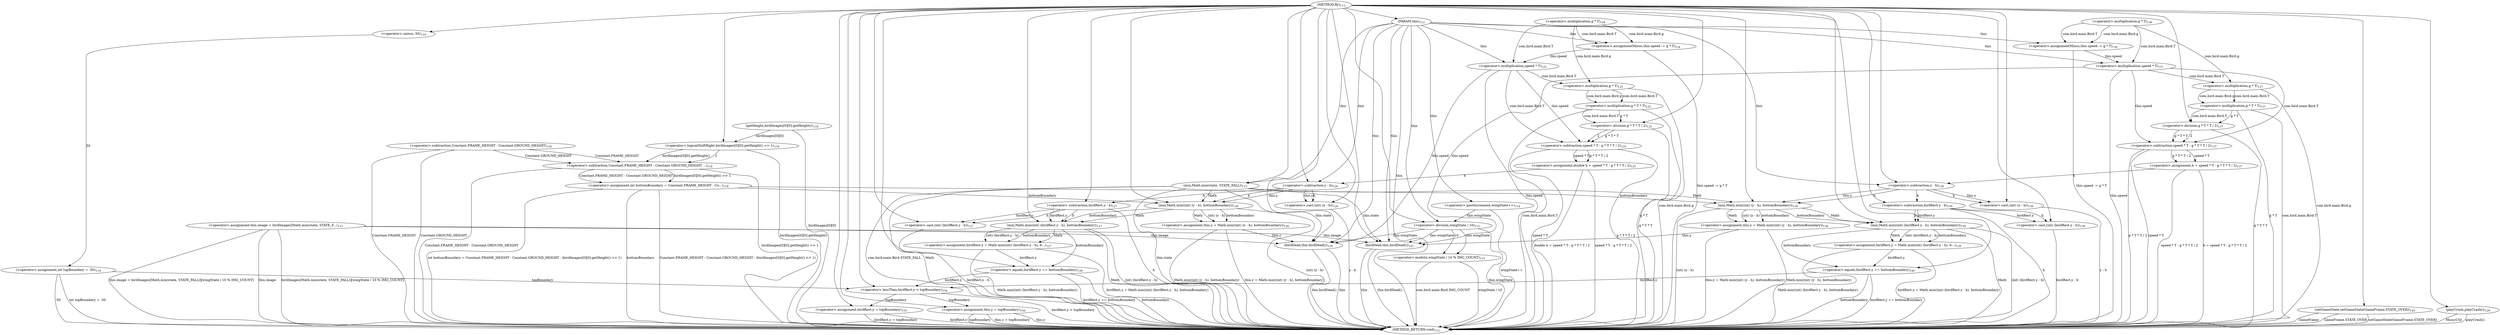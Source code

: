 digraph "fly" {  
"411" [label = <(METHOD,fly)<SUB>112</SUB>> ]
"680" [label = <(METHOD_RETURN,void)<SUB>112</SUB>> ]
"8" [label = <(PARAM,this)<SUB>112</SUB>> ]
"413" [label = <(&lt;operator&gt;.postIncrement,wingState++)<SUB>114</SUB>> ]
"417" [label = <(&lt;operator&gt;.assignment,this.image = birdImages[Math.min(state, STATE_F...)<SUB>115</SUB>> ]
"444" [label = <(&lt;operator&gt;.assignment,int bottomBoundary = Constant.FRAME_HEIGHT - Co...)<SUB>118</SUB>> ]
"465" [label = <(&lt;operator&gt;.assignment,int topBoundary = -50)<SUB>119</SUB>> ]
"413" [label = <(&lt;operator&gt;.postIncrement,wingState++)<SUB>114</SUB>> ]
"417" [label = <(&lt;operator&gt;.assignment,this.image = birdImages[Math.min(state, STATE_F...)<SUB>115</SUB>> ]
"417" [label = <(&lt;operator&gt;.assignment,this.image = birdImages[Math.min(state, STATE_F...)<SUB>115</SUB>> ]
"444" [label = <(&lt;operator&gt;.assignment,int bottomBoundary = Constant.FRAME_HEIGHT - Co...)<SUB>118</SUB>> ]
"444" [label = <(&lt;operator&gt;.assignment,int bottomBoundary = Constant.FRAME_HEIGHT - Co...)<SUB>118</SUB>> ]
"465" [label = <(&lt;operator&gt;.assignment,int topBoundary = -50)<SUB>119</SUB>> ]
"465" [label = <(&lt;operator&gt;.assignment,int topBoundary = -50)<SUB>119</SUB>> ]
"658" [label = <(&lt;operator&gt;.lessThan,birdRect.y &lt; topBoundary)<SUB>154</SUB>> ]
"446" [label = <(&lt;operator&gt;.subtraction,Constant.FRAME_HEIGHT - Constant.GROUND_HEIGHT ...)<SUB>118</SUB>> ]
"446" [label = <(&lt;operator&gt;.subtraction,Constant.FRAME_HEIGHT - Constant.GROUND_HEIGHT ...)<SUB>118</SUB>> ]
"467" [label = <(&lt;operator&gt;.minus,-50)<SUB>119</SUB>> ]
"478" [label = <(&lt;operator&gt;.assignmentMinus,this.speed -= g * T)<SUB>124</SUB>> ]
"490" [label = <(&lt;operator&gt;.assignment,double h = speed * T - g * T * T / 2)<SUB>125</SUB>> ]
"513" [label = <(&lt;operator&gt;.assignment,this.y = Math.min((int) (y - h), bottomBoundary))<SUB>126</SUB>> ]
"527" [label = <(&lt;operator&gt;.assignment,birdRect.y = Math.min((int) (birdRect.y - h), b...)<SUB>127</SUB>> ]
"562" [label = <(&lt;operator&gt;.assignmentMinus,this.speed -= g * T)<SUB>136</SUB>> ]
"573" [label = <(&lt;operator&gt;.assignment,h = speed * T - g * T * T / 2)<SUB>137</SUB>> ]
"596" [label = <(&lt;operator&gt;.assignment,this.y = Math.min((int) (y - h), bottomBoundary))<SUB>138</SUB>> ]
"610" [label = <(&lt;operator&gt;.assignment,birdRect.y = Math.min((int) (birdRect.y - h), b...)<SUB>139</SUB>> ]
"642" [label = <(setGameState,setGameState(GameFrame.STATE_OVER))<SUB>145</SUB>> ]
"658" [label = <(&lt;operator&gt;.lessThan,birdRect.y &lt; topBoundary)<SUB>154</SUB>> ]
"658" [label = <(&lt;operator&gt;.lessThan,birdRect.y &lt; topBoundary)<SUB>154</SUB>> ]
"666" [label = <(&lt;operator&gt;.assignment,birdRect.y = topBoundary)<SUB>155</SUB>> ]
"673" [label = <(&lt;operator&gt;.assignment,this.y = topBoundary)<SUB>156</SUB>> ]
"434" [label = <(&lt;operator&gt;.modulo,wingState / 10 % IMG_COUNT)<SUB>115</SUB>> ]
"434" [label = <(&lt;operator&gt;.modulo,wingState / 10 % IMG_COUNT)<SUB>115</SUB>> ]
"447" [label = <(&lt;operator&gt;.subtraction,Constant.FRAME_HEIGHT - Constant.GROUND_HEIGHT)<SUB>118</SUB>> ]
"447" [label = <(&lt;operator&gt;.subtraction,Constant.FRAME_HEIGHT - Constant.GROUND_HEIGHT)<SUB>118</SUB>> ]
"454" [label = <(&lt;operator&gt;.logicalShiftRight,birdImages[0][0].getHeight() &gt;&gt; 1)<SUB>118</SUB>> ]
"454" [label = <(&lt;operator&gt;.logicalShiftRight,birdImages[0][0].getHeight() &gt;&gt; 1)<SUB>118</SUB>> ]
"478" [label = <(&lt;operator&gt;.assignmentMinus,this.speed -= g * T)<SUB>124</SUB>> ]
"478" [label = <(&lt;operator&gt;.assignmentMinus,this.speed -= g * T)<SUB>124</SUB>> ]
"490" [label = <(&lt;operator&gt;.assignment,double h = speed * T - g * T * T / 2)<SUB>125</SUB>> ]
"490" [label = <(&lt;operator&gt;.assignment,double h = speed * T - g * T * T / 2)<SUB>125</SUB>> ]
"513" [label = <(&lt;operator&gt;.assignment,this.y = Math.min((int) (y - h), bottomBoundary))<SUB>126</SUB>> ]
"513" [label = <(&lt;operator&gt;.assignment,this.y = Math.min((int) (y - h), bottomBoundary))<SUB>126</SUB>> ]
"527" [label = <(&lt;operator&gt;.assignment,birdRect.y = Math.min((int) (birdRect.y - h), b...)<SUB>127</SUB>> ]
"527" [label = <(&lt;operator&gt;.assignment,birdRect.y = Math.min((int) (birdRect.y - h), b...)<SUB>127</SUB>> ]
"546" [label = <(&lt;operator&gt;.equals,birdRect.y == bottomBoundary)<SUB>128</SUB>> ]
"562" [label = <(&lt;operator&gt;.assignmentMinus,this.speed -= g * T)<SUB>136</SUB>> ]
"562" [label = <(&lt;operator&gt;.assignmentMinus,this.speed -= g * T)<SUB>136</SUB>> ]
"573" [label = <(&lt;operator&gt;.assignment,h = speed * T - g * T * T / 2)<SUB>137</SUB>> ]
"573" [label = <(&lt;operator&gt;.assignment,h = speed * T - g * T * T / 2)<SUB>137</SUB>> ]
"596" [label = <(&lt;operator&gt;.assignment,this.y = Math.min((int) (y - h), bottomBoundary))<SUB>138</SUB>> ]
"596" [label = <(&lt;operator&gt;.assignment,this.y = Math.min((int) (y - h), bottomBoundary))<SUB>138</SUB>> ]
"610" [label = <(&lt;operator&gt;.assignment,birdRect.y = Math.min((int) (birdRect.y - h), b...)<SUB>139</SUB>> ]
"610" [label = <(&lt;operator&gt;.assignment,birdRect.y = Math.min((int) (birdRect.y - h), b...)<SUB>139</SUB>> ]
"629" [label = <(&lt;operator&gt;.equals,birdRect.y == bottomBoundary)<SUB>140</SUB>> ]
"636" [label = <(birdDead,this.birdDead())<SUB>141</SUB>> ]
"642" [label = <(setGameState,setGameState(GameFrame.STATE_OVER))<SUB>145</SUB>> ]
"642" [label = <(setGameState,setGameState(GameFrame.STATE_OVER))<SUB>145</SUB>> ]
"666" [label = <(&lt;operator&gt;.assignment,birdRect.y = topBoundary)<SUB>155</SUB>> ]
"666" [label = <(&lt;operator&gt;.assignment,birdRect.y = topBoundary)<SUB>155</SUB>> ]
"673" [label = <(&lt;operator&gt;.assignment,this.y = topBoundary)<SUB>156</SUB>> ]
"673" [label = <(&lt;operator&gt;.assignment,this.y = topBoundary)<SUB>156</SUB>> ]
"426" [label = <(min,Math.min(state, STATE_FALL))<SUB>115</SUB>> ]
"426" [label = <(min,Math.min(state, STATE_FALL))<SUB>115</SUB>> ]
"426" [label = <(min,Math.min(state, STATE_FALL))<SUB>115</SUB>> ]
"435" [label = <(&lt;operator&gt;.division,wingState / 10)<SUB>115</SUB>> ]
"435" [label = <(&lt;operator&gt;.division,wingState / 10)<SUB>115</SUB>> ]
"455" [label = <(getHeight,birdImages[0][0].getHeight())<SUB>118</SUB>> ]
"482" [label = <(&lt;operator&gt;.multiplication,g * T)<SUB>124</SUB>> ]
"482" [label = <(&lt;operator&gt;.multiplication,g * T)<SUB>124</SUB>> ]
"492" [label = <(&lt;operator&gt;.subtraction,speed * T - g * T * T / 2)<SUB>125</SUB>> ]
"492" [label = <(&lt;operator&gt;.subtraction,speed * T - g * T * T / 2)<SUB>125</SUB>> ]
"517" [label = <(min,Math.min((int) (y - h), bottomBoundary))<SUB>126</SUB>> ]
"517" [label = <(min,Math.min((int) (y - h), bottomBoundary))<SUB>126</SUB>> ]
"517" [label = <(min,Math.min((int) (y - h), bottomBoundary))<SUB>126</SUB>> ]
"533" [label = <(min,Math.min((int) (birdRect.y - h), bottomBoundary))<SUB>127</SUB>> ]
"533" [label = <(min,Math.min((int) (birdRect.y - h), bottomBoundary))<SUB>127</SUB>> ]
"533" [label = <(min,Math.min((int) (birdRect.y - h), bottomBoundary))<SUB>127</SUB>> ]
"546" [label = <(&lt;operator&gt;.equals,birdRect.y == bottomBoundary)<SUB>128</SUB>> ]
"546" [label = <(&lt;operator&gt;.equals,birdRect.y == bottomBoundary)<SUB>128</SUB>> ]
"554" [label = <(playCrash,playCrash())<SUB>129</SUB>> ]
"556" [label = <(birdDead,this.birdDead())<SUB>130</SUB>> ]
"566" [label = <(&lt;operator&gt;.multiplication,g * T)<SUB>136</SUB>> ]
"566" [label = <(&lt;operator&gt;.multiplication,g * T)<SUB>136</SUB>> ]
"575" [label = <(&lt;operator&gt;.subtraction,speed * T - g * T * T / 2)<SUB>137</SUB>> ]
"575" [label = <(&lt;operator&gt;.subtraction,speed * T - g * T * T / 2)<SUB>137</SUB>> ]
"600" [label = <(min,Math.min((int) (y - h), bottomBoundary))<SUB>138</SUB>> ]
"600" [label = <(min,Math.min((int) (y - h), bottomBoundary))<SUB>138</SUB>> ]
"600" [label = <(min,Math.min((int) (y - h), bottomBoundary))<SUB>138</SUB>> ]
"616" [label = <(min,Math.min((int) (birdRect.y - h), bottomBoundary))<SUB>139</SUB>> ]
"616" [label = <(min,Math.min((int) (birdRect.y - h), bottomBoundary))<SUB>139</SUB>> ]
"616" [label = <(min,Math.min((int) (birdRect.y - h), bottomBoundary))<SUB>139</SUB>> ]
"629" [label = <(&lt;operator&gt;.equals,birdRect.y == bottomBoundary)<SUB>140</SUB>> ]
"629" [label = <(&lt;operator&gt;.equals,birdRect.y == bottomBoundary)<SUB>140</SUB>> ]
"636" [label = <(birdDead,this.birdDead())<SUB>141</SUB>> ]
"493" [label = <(&lt;operator&gt;.multiplication,speed * T)<SUB>125</SUB>> ]
"493" [label = <(&lt;operator&gt;.multiplication,speed * T)<SUB>125</SUB>> ]
"500" [label = <(&lt;operator&gt;.division,g * T * T / 2)<SUB>125</SUB>> ]
"500" [label = <(&lt;operator&gt;.division,g * T * T / 2)<SUB>125</SUB>> ]
"519" [label = <(&lt;operator&gt;.cast,(int) (y - h))<SUB>126</SUB>> ]
"519" [label = <(&lt;operator&gt;.cast,(int) (y - h))<SUB>126</SUB>> ]
"535" [label = <(&lt;operator&gt;.cast,(int) (birdRect.y - h))<SUB>127</SUB>> ]
"535" [label = <(&lt;operator&gt;.cast,(int) (birdRect.y - h))<SUB>127</SUB>> ]
"554" [label = <(playCrash,playCrash())<SUB>129</SUB>> ]
"556" [label = <(birdDead,this.birdDead())<SUB>130</SUB>> ]
"576" [label = <(&lt;operator&gt;.multiplication,speed * T)<SUB>137</SUB>> ]
"576" [label = <(&lt;operator&gt;.multiplication,speed * T)<SUB>137</SUB>> ]
"583" [label = <(&lt;operator&gt;.division,g * T * T / 2)<SUB>137</SUB>> ]
"583" [label = <(&lt;operator&gt;.division,g * T * T / 2)<SUB>137</SUB>> ]
"602" [label = <(&lt;operator&gt;.cast,(int) (y - h))<SUB>138</SUB>> ]
"602" [label = <(&lt;operator&gt;.cast,(int) (y - h))<SUB>138</SUB>> ]
"618" [label = <(&lt;operator&gt;.cast,(int) (birdRect.y - h))<SUB>139</SUB>> ]
"618" [label = <(&lt;operator&gt;.cast,(int) (birdRect.y - h))<SUB>139</SUB>> ]
"501" [label = <(&lt;operator&gt;.multiplication,g * T * T)<SUB>125</SUB>> ]
"501" [label = <(&lt;operator&gt;.multiplication,g * T * T)<SUB>125</SUB>> ]
"521" [label = <(&lt;operator&gt;.subtraction,y - h)<SUB>126</SUB>> ]
"521" [label = <(&lt;operator&gt;.subtraction,y - h)<SUB>126</SUB>> ]
"537" [label = <(&lt;operator&gt;.subtraction,birdRect.y - h)<SUB>127</SUB>> ]
"537" [label = <(&lt;operator&gt;.subtraction,birdRect.y - h)<SUB>127</SUB>> ]
"584" [label = <(&lt;operator&gt;.multiplication,g * T * T)<SUB>137</SUB>> ]
"584" [label = <(&lt;operator&gt;.multiplication,g * T * T)<SUB>137</SUB>> ]
"604" [label = <(&lt;operator&gt;.subtraction,y - h)<SUB>138</SUB>> ]
"604" [label = <(&lt;operator&gt;.subtraction,y - h)<SUB>138</SUB>> ]
"620" [label = <(&lt;operator&gt;.subtraction,birdRect.y - h)<SUB>139</SUB>> ]
"620" [label = <(&lt;operator&gt;.subtraction,birdRect.y - h)<SUB>139</SUB>> ]
"502" [label = <(&lt;operator&gt;.multiplication,g * T)<SUB>125</SUB>> ]
"502" [label = <(&lt;operator&gt;.multiplication,g * T)<SUB>125</SUB>> ]
"585" [label = <(&lt;operator&gt;.multiplication,g * T)<SUB>137</SUB>> ]
"585" [label = <(&lt;operator&gt;.multiplication,g * T)<SUB>137</SUB>> ]
  "8" -> "680"  [ label = "this"] 
  "413" -> "680"  [ label = "wingState++"] 
  "417" -> "680"  [ label = "this.image"] 
  "426" -> "680"  [ label = "Math"] 
  "426" -> "680"  [ label = "this.state"] 
  "426" -> "680"  [ label = "com.bird.main.Bird.STATE_FALL"] 
  "435" -> "680"  [ label = "this.wingState"] 
  "434" -> "680"  [ label = "wingState / 10"] 
  "434" -> "680"  [ label = "com.bird.main.Bird.IMG_COUNT"] 
  "417" -> "680"  [ label = "birdImages[Math.min(state, STATE_FALL)][wingState / 10 % IMG_COUNT]"] 
  "417" -> "680"  [ label = "this.image = birdImages[Math.min(state, STATE_FALL)][wingState / 10 % IMG_COUNT]"] 
  "444" -> "680"  [ label = "bottomBoundary"] 
  "447" -> "680"  [ label = "Constant.FRAME_HEIGHT"] 
  "447" -> "680"  [ label = "Constant.GROUND_HEIGHT"] 
  "446" -> "680"  [ label = "Constant.FRAME_HEIGHT - Constant.GROUND_HEIGHT"] 
  "455" -> "680"  [ label = "birdImages[0][0]"] 
  "454" -> "680"  [ label = "birdImages[0][0].getHeight()"] 
  "446" -> "680"  [ label = "birdImages[0][0].getHeight() &gt;&gt; 1"] 
  "444" -> "680"  [ label = "Constant.FRAME_HEIGHT - Constant.GROUND_HEIGHT - (birdImages[0][0].getHeight() &gt;&gt; 1)"] 
  "444" -> "680"  [ label = "int bottomBoundary = Constant.FRAME_HEIGHT - Constant.GROUND_HEIGHT - (birdImages[0][0].getHeight() &gt;&gt; 1)"] 
  "465" -> "680"  [ label = "-50"] 
  "465" -> "680"  [ label = "int topBoundary = -50"] 
  "642" -> "680"  [ label = "GameFrame"] 
  "642" -> "680"  [ label = "GameFrame.STATE_OVER"] 
  "642" -> "680"  [ label = "setGameState(GameFrame.STATE_OVER)"] 
  "562" -> "680"  [ label = "this.speed -= g * T"] 
  "576" -> "680"  [ label = "this.speed"] 
  "575" -> "680"  [ label = "speed * T"] 
  "585" -> "680"  [ label = "com.bird.main.Bird.g"] 
  "584" -> "680"  [ label = "g * T"] 
  "584" -> "680"  [ label = "com.bird.main.Bird.T"] 
  "583" -> "680"  [ label = "g * T * T"] 
  "575" -> "680"  [ label = "g * T * T / 2"] 
  "573" -> "680"  [ label = "speed * T - g * T * T / 2"] 
  "573" -> "680"  [ label = "h = speed * T - g * T * T / 2"] 
  "602" -> "680"  [ label = "y - h"] 
  "600" -> "680"  [ label = "(int) (y - h)"] 
  "596" -> "680"  [ label = "Math.min((int) (y - h), bottomBoundary)"] 
  "596" -> "680"  [ label = "this.y = Math.min((int) (y - h), bottomBoundary)"] 
  "616" -> "680"  [ label = "Math"] 
  "620" -> "680"  [ label = "h"] 
  "618" -> "680"  [ label = "birdRect.y - h"] 
  "616" -> "680"  [ label = "(int) (birdRect.y - h)"] 
  "610" -> "680"  [ label = "Math.min((int) (birdRect.y - h), bottomBoundary)"] 
  "610" -> "680"  [ label = "birdRect.y = Math.min((int) (birdRect.y - h), bottomBoundary)"] 
  "629" -> "680"  [ label = "bottomBoundary"] 
  "629" -> "680"  [ label = "birdRect.y == bottomBoundary"] 
  "636" -> "680"  [ label = "this"] 
  "636" -> "680"  [ label = "this.birdDead()"] 
  "478" -> "680"  [ label = "this.speed -= g * T"] 
  "493" -> "680"  [ label = "this.speed"] 
  "492" -> "680"  [ label = "speed * T"] 
  "502" -> "680"  [ label = "com.bird.main.Bird.g"] 
  "501" -> "680"  [ label = "g * T"] 
  "501" -> "680"  [ label = "com.bird.main.Bird.T"] 
  "500" -> "680"  [ label = "g * T * T"] 
  "492" -> "680"  [ label = "g * T * T / 2"] 
  "490" -> "680"  [ label = "speed * T - g * T * T / 2"] 
  "490" -> "680"  [ label = "double h = speed * T - g * T * T / 2"] 
  "519" -> "680"  [ label = "y - h"] 
  "517" -> "680"  [ label = "(int) (y - h)"] 
  "513" -> "680"  [ label = "Math.min((int) (y - h), bottomBoundary)"] 
  "513" -> "680"  [ label = "this.y = Math.min((int) (y - h), bottomBoundary)"] 
  "533" -> "680"  [ label = "Math"] 
  "537" -> "680"  [ label = "h"] 
  "535" -> "680"  [ label = "birdRect.y - h"] 
  "533" -> "680"  [ label = "(int) (birdRect.y - h)"] 
  "527" -> "680"  [ label = "Math.min((int) (birdRect.y - h), bottomBoundary)"] 
  "527" -> "680"  [ label = "birdRect.y = Math.min((int) (birdRect.y - h), bottomBoundary)"] 
  "546" -> "680"  [ label = "bottomBoundary"] 
  "546" -> "680"  [ label = "birdRect.y == bottomBoundary"] 
  "554" -> "680"  [ label = "playCrash()"] 
  "556" -> "680"  [ label = "this"] 
  "556" -> "680"  [ label = "this.birdDead()"] 
  "658" -> "680"  [ label = "birdRect.y &lt; topBoundary"] 
  "666" -> "680"  [ label = "birdRect.y"] 
  "666" -> "680"  [ label = "birdRect.y = topBoundary"] 
  "673" -> "680"  [ label = "this.y"] 
  "673" -> "680"  [ label = "topBoundary"] 
  "673" -> "680"  [ label = "this.y = topBoundary"] 
  "554" -> "680"  [ label = "MusicUtil"] 
  "411" -> "8" 
  "446" -> "444"  [ label = "Constant.FRAME_HEIGHT - Constant.GROUND_HEIGHT"] 
  "446" -> "444"  [ label = "birdImages[0][0].getHeight() &gt;&gt; 1"] 
  "467" -> "465"  [ label = "50"] 
  "8" -> "413"  [ label = "this"] 
  "447" -> "446"  [ label = "Constant.FRAME_HEIGHT"] 
  "447" -> "446"  [ label = "Constant.GROUND_HEIGHT"] 
  "454" -> "446"  [ label = "birdImages[0][0].getHeight()"] 
  "454" -> "446"  [ label = "1"] 
  "411" -> "467" 
  "482" -> "478"  [ label = "com.bird.main.Bird.g"] 
  "482" -> "478"  [ label = "com.bird.main.Bird.T"] 
  "492" -> "490"  [ label = "speed * T"] 
  "492" -> "490"  [ label = "g * T * T / 2"] 
  "517" -> "513"  [ label = "Math"] 
  "517" -> "513"  [ label = "(int) (y - h)"] 
  "517" -> "513"  [ label = "bottomBoundary"] 
  "533" -> "527"  [ label = "Math"] 
  "533" -> "527"  [ label = "(int) (birdRect.y - h)"] 
  "533" -> "527"  [ label = "bottomBoundary"] 
  "566" -> "562"  [ label = "com.bird.main.Bird.g"] 
  "566" -> "562"  [ label = "com.bird.main.Bird.T"] 
  "575" -> "573"  [ label = "speed * T"] 
  "575" -> "573"  [ label = "g * T * T / 2"] 
  "600" -> "596"  [ label = "Math"] 
  "600" -> "596"  [ label = "(int) (y - h)"] 
  "600" -> "596"  [ label = "bottomBoundary"] 
  "616" -> "610"  [ label = "Math"] 
  "616" -> "610"  [ label = "(int) (birdRect.y - h)"] 
  "616" -> "610"  [ label = "bottomBoundary"] 
  "629" -> "658"  [ label = "birdRect.y"] 
  "546" -> "658"  [ label = "birdRect.y"] 
  "465" -> "658"  [ label = "topBoundary"] 
  "411" -> "658" 
  "658" -> "666"  [ label = "topBoundary"] 
  "411" -> "666" 
  "411" -> "673" 
  "658" -> "673"  [ label = "topBoundary"] 
  "435" -> "434"  [ label = "this.wingState"] 
  "435" -> "434"  [ label = "10"] 
  "455" -> "454"  [ label = "birdImages[0][0]"] 
  "411" -> "454" 
  "8" -> "478"  [ label = "this"] 
  "8" -> "562"  [ label = "this"] 
  "411" -> "642" 
  "411" -> "426" 
  "8" -> "426"  [ label = "this"] 
  "8" -> "435"  [ label = "this"] 
  "413" -> "435"  [ label = "this.wingState"] 
  "411" -> "435" 
  "493" -> "492"  [ label = "this.speed"] 
  "493" -> "492"  [ label = "com.bird.main.Bird.T"] 
  "500" -> "492"  [ label = "g * T * T"] 
  "500" -> "492"  [ label = "2"] 
  "426" -> "517"  [ label = "Math"] 
  "411" -> "517" 
  "521" -> "517"  [ label = "this.y"] 
  "521" -> "517"  [ label = "h"] 
  "444" -> "517"  [ label = "bottomBoundary"] 
  "517" -> "533"  [ label = "Math"] 
  "411" -> "533" 
  "537" -> "533"  [ label = "birdRect.y"] 
  "537" -> "533"  [ label = "h"] 
  "517" -> "533"  [ label = "bottomBoundary"] 
  "527" -> "546"  [ label = "birdRect.y"] 
  "533" -> "546"  [ label = "bottomBoundary"] 
  "411" -> "546" 
  "576" -> "575"  [ label = "this.speed"] 
  "576" -> "575"  [ label = "com.bird.main.Bird.T"] 
  "583" -> "575"  [ label = "g * T * T"] 
  "583" -> "575"  [ label = "2"] 
  "426" -> "600"  [ label = "Math"] 
  "411" -> "600" 
  "604" -> "600"  [ label = "this.y"] 
  "604" -> "600"  [ label = "h"] 
  "444" -> "600"  [ label = "bottomBoundary"] 
  "600" -> "616"  [ label = "Math"] 
  "411" -> "616" 
  "620" -> "616"  [ label = "birdRect.y"] 
  "620" -> "616"  [ label = "h"] 
  "600" -> "616"  [ label = "bottomBoundary"] 
  "610" -> "629"  [ label = "birdRect.y"] 
  "616" -> "629"  [ label = "bottomBoundary"] 
  "411" -> "629" 
  "8" -> "636"  [ label = "this"] 
  "417" -> "636"  [ label = "this.image"] 
  "426" -> "636"  [ label = "this.state"] 
  "435" -> "636"  [ label = "this.wingState"] 
  "576" -> "636"  [ label = "this.speed"] 
  "596" -> "636"  [ label = "this.y"] 
  "411" -> "636" 
  "8" -> "493"  [ label = "this"] 
  "478" -> "493"  [ label = "this.speed"] 
  "482" -> "493"  [ label = "com.bird.main.Bird.T"] 
  "501" -> "500"  [ label = "g * T"] 
  "501" -> "500"  [ label = "com.bird.main.Bird.T"] 
  "411" -> "500" 
  "411" -> "519" 
  "521" -> "519"  [ label = "this.y"] 
  "521" -> "519"  [ label = "h"] 
  "411" -> "535" 
  "537" -> "535"  [ label = "birdRect.y"] 
  "537" -> "535"  [ label = "h"] 
  "411" -> "554" 
  "8" -> "556"  [ label = "this"] 
  "417" -> "556"  [ label = "this.image"] 
  "426" -> "556"  [ label = "this.state"] 
  "435" -> "556"  [ label = "this.wingState"] 
  "493" -> "556"  [ label = "this.speed"] 
  "513" -> "556"  [ label = "this.y"] 
  "411" -> "556" 
  "8" -> "576"  [ label = "this"] 
  "562" -> "576"  [ label = "this.speed"] 
  "566" -> "576"  [ label = "com.bird.main.Bird.T"] 
  "584" -> "583"  [ label = "g * T"] 
  "584" -> "583"  [ label = "com.bird.main.Bird.T"] 
  "411" -> "583" 
  "411" -> "602" 
  "604" -> "602"  [ label = "this.y"] 
  "604" -> "602"  [ label = "h"] 
  "411" -> "618" 
  "620" -> "618"  [ label = "birdRect.y"] 
  "620" -> "618"  [ label = "h"] 
  "502" -> "501"  [ label = "com.bird.main.Bird.g"] 
  "502" -> "501"  [ label = "com.bird.main.Bird.T"] 
  "8" -> "521"  [ label = "this"] 
  "490" -> "521"  [ label = "h"] 
  "411" -> "521" 
  "521" -> "537"  [ label = "h"] 
  "411" -> "537" 
  "585" -> "584"  [ label = "com.bird.main.Bird.g"] 
  "585" -> "584"  [ label = "com.bird.main.Bird.T"] 
  "8" -> "604"  [ label = "this"] 
  "573" -> "604"  [ label = "h"] 
  "411" -> "604" 
  "604" -> "620"  [ label = "h"] 
  "411" -> "620" 
  "482" -> "502"  [ label = "com.bird.main.Bird.g"] 
  "493" -> "502"  [ label = "com.bird.main.Bird.T"] 
  "566" -> "585"  [ label = "com.bird.main.Bird.g"] 
  "576" -> "585"  [ label = "com.bird.main.Bird.T"] 
}
